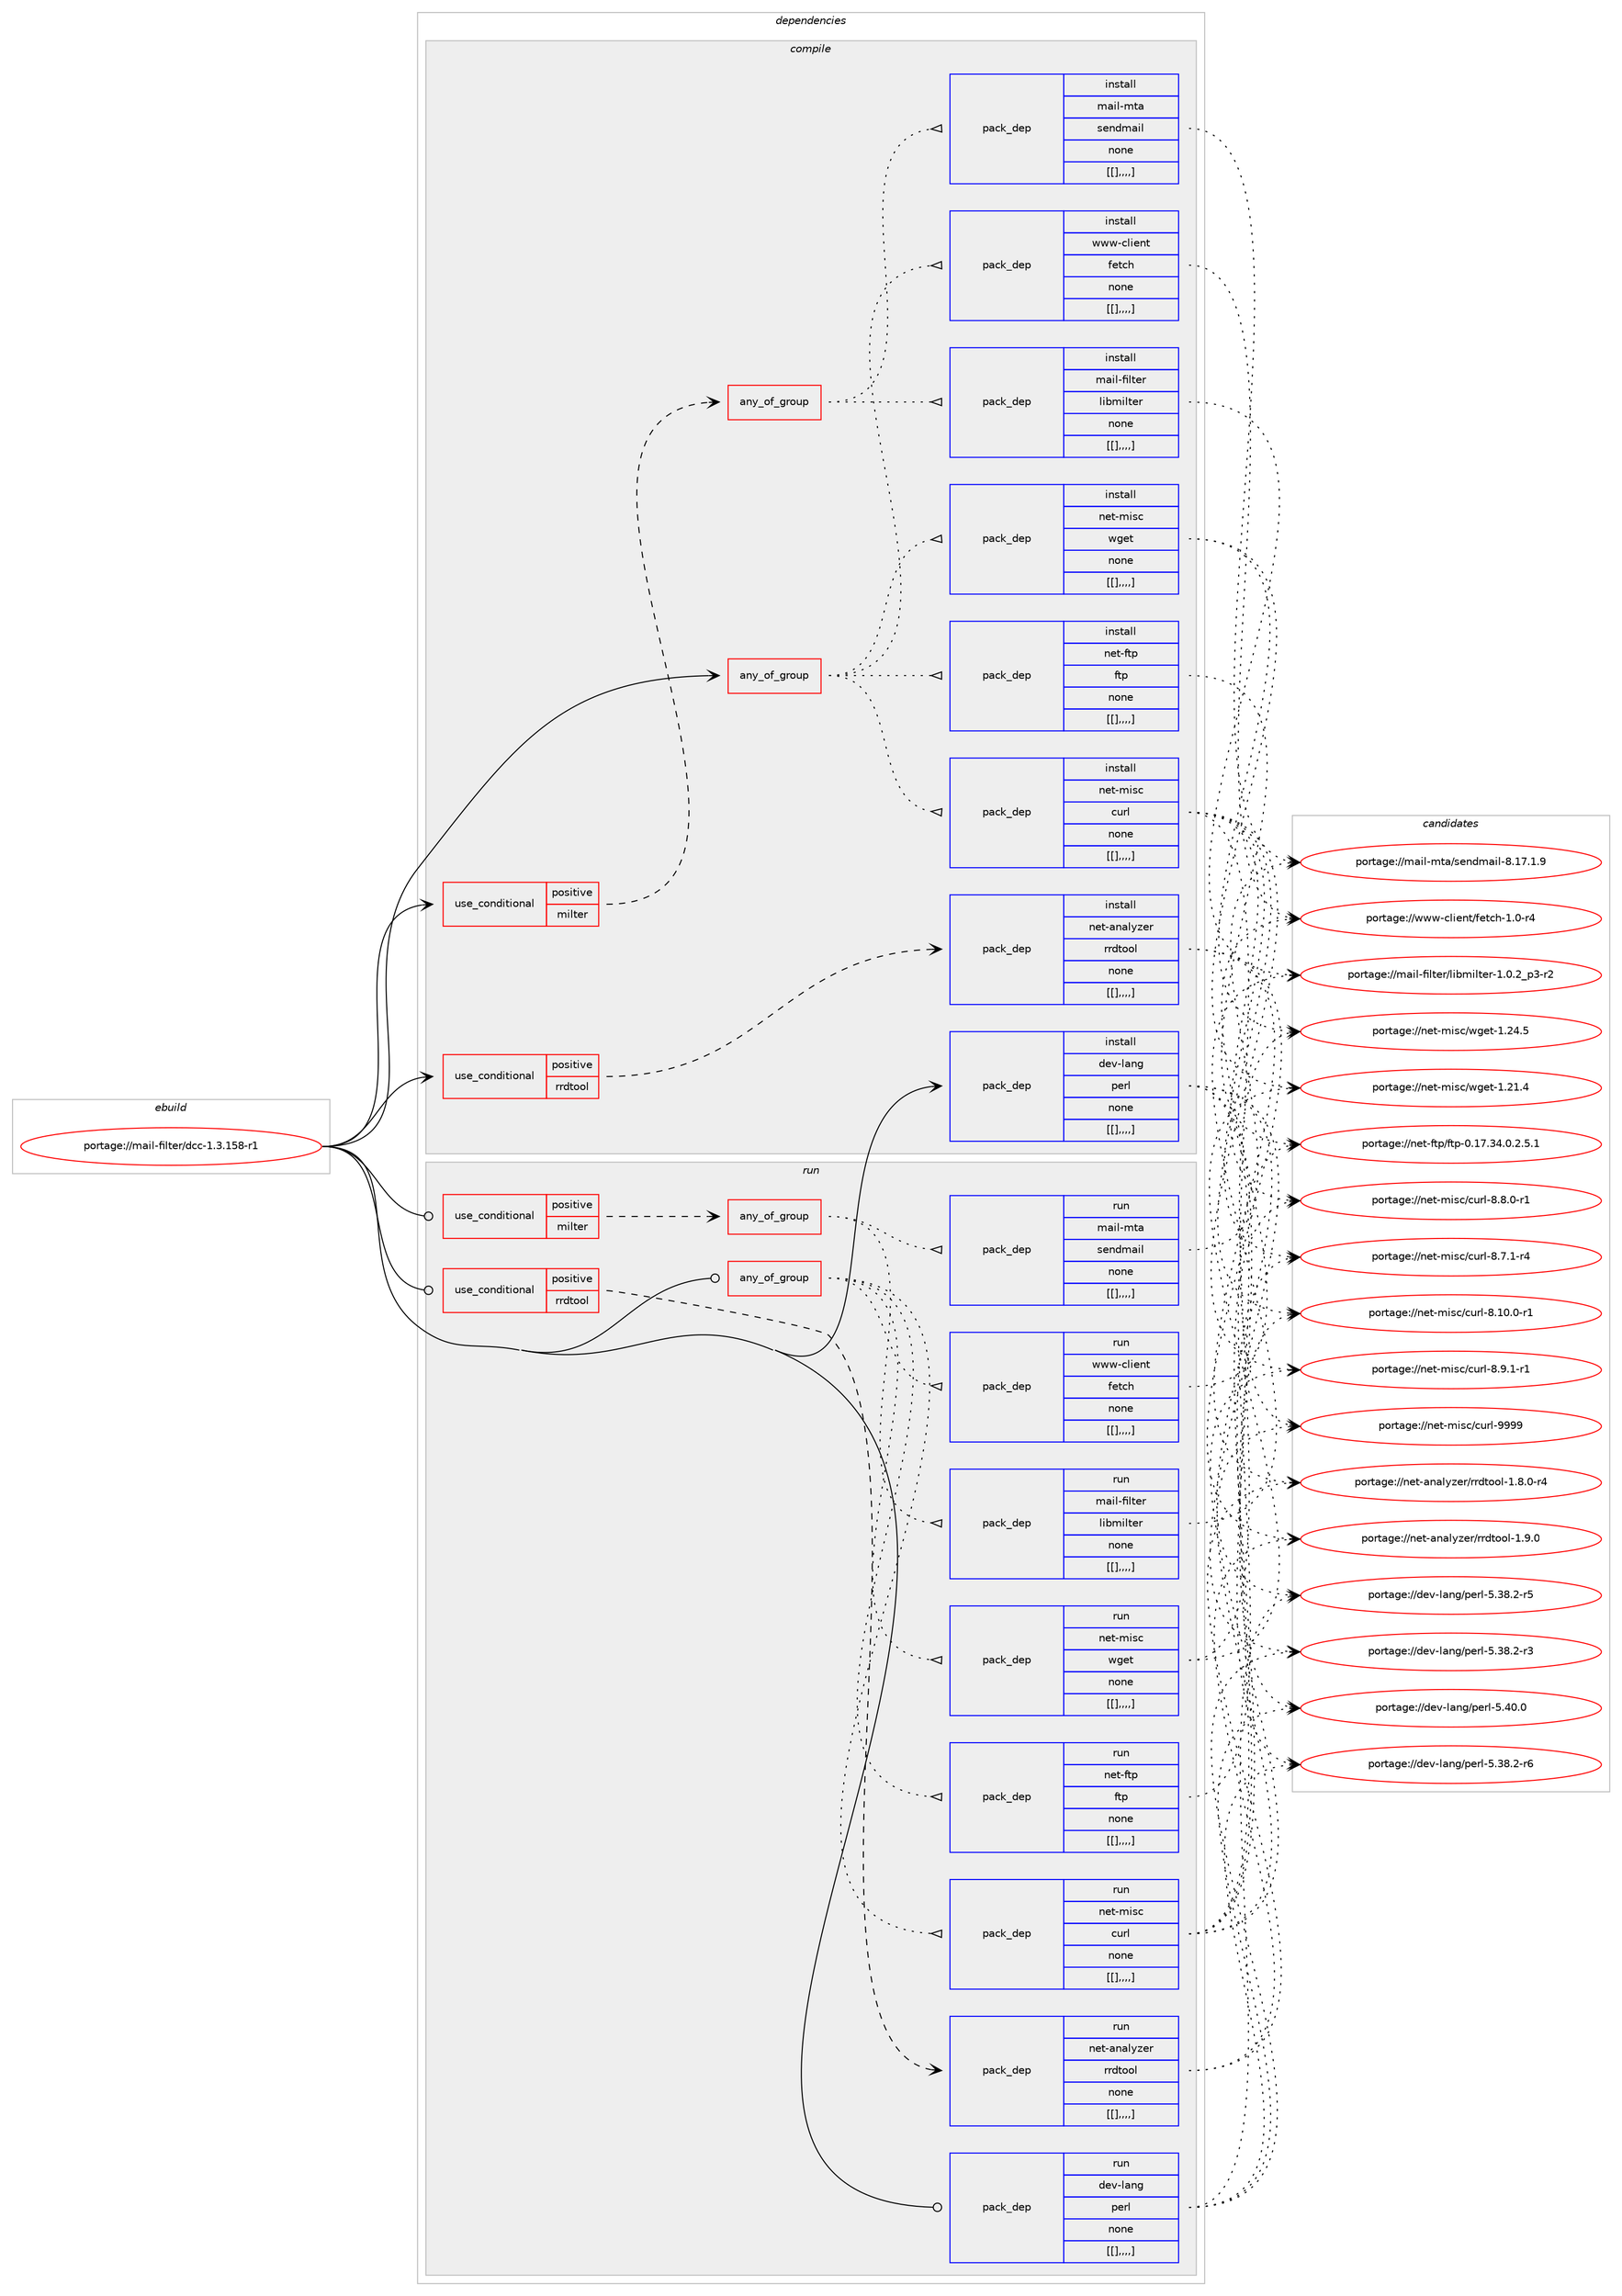 digraph prolog {

# *************
# Graph options
# *************

newrank=true;
concentrate=true;
compound=true;
graph [rankdir=LR,fontname=Helvetica,fontsize=10,ranksep=1.5];#, ranksep=2.5, nodesep=0.2];
edge  [arrowhead=vee];
node  [fontname=Helvetica,fontsize=10];

# **********
# The ebuild
# **********

subgraph cluster_leftcol {
color=gray;
label=<<i>ebuild</i>>;
id [label="portage://mail-filter/dcc-1.3.158-r1", color=red, width=4, href="../mail-filter/dcc-1.3.158-r1.svg"];
}

# ****************
# The dependencies
# ****************

subgraph cluster_midcol {
color=gray;
label=<<i>dependencies</i>>;
subgraph cluster_compile {
fillcolor="#eeeeee";
style=filled;
label=<<i>compile</i>>;
subgraph any2268 {
dependency292136 [label=<<TABLE BORDER="0" CELLBORDER="1" CELLSPACING="0" CELLPADDING="4"><TR><TD CELLPADDING="10">any_of_group</TD></TR></TABLE>>, shape=none, color=red];subgraph pack217113 {
dependency292137 [label=<<TABLE BORDER="0" CELLBORDER="1" CELLSPACING="0" CELLPADDING="4" WIDTH="220"><TR><TD ROWSPAN="6" CELLPADDING="30">pack_dep</TD></TR><TR><TD WIDTH="110">install</TD></TR><TR><TD>net-ftp</TD></TR><TR><TD>ftp</TD></TR><TR><TD>none</TD></TR><TR><TD>[[],,,,]</TD></TR></TABLE>>, shape=none, color=blue];
}
dependency292136:e -> dependency292137:w [weight=20,style="dotted",arrowhead="oinv"];
subgraph pack217114 {
dependency292138 [label=<<TABLE BORDER="0" CELLBORDER="1" CELLSPACING="0" CELLPADDING="4" WIDTH="220"><TR><TD ROWSPAN="6" CELLPADDING="30">pack_dep</TD></TR><TR><TD WIDTH="110">install</TD></TR><TR><TD>net-misc</TD></TR><TR><TD>curl</TD></TR><TR><TD>none</TD></TR><TR><TD>[[],,,,]</TD></TR></TABLE>>, shape=none, color=blue];
}
dependency292136:e -> dependency292138:w [weight=20,style="dotted",arrowhead="oinv"];
subgraph pack217115 {
dependency292139 [label=<<TABLE BORDER="0" CELLBORDER="1" CELLSPACING="0" CELLPADDING="4" WIDTH="220"><TR><TD ROWSPAN="6" CELLPADDING="30">pack_dep</TD></TR><TR><TD WIDTH="110">install</TD></TR><TR><TD>net-misc</TD></TR><TR><TD>wget</TD></TR><TR><TD>none</TD></TR><TR><TD>[[],,,,]</TD></TR></TABLE>>, shape=none, color=blue];
}
dependency292136:e -> dependency292139:w [weight=20,style="dotted",arrowhead="oinv"];
subgraph pack217116 {
dependency292140 [label=<<TABLE BORDER="0" CELLBORDER="1" CELLSPACING="0" CELLPADDING="4" WIDTH="220"><TR><TD ROWSPAN="6" CELLPADDING="30">pack_dep</TD></TR><TR><TD WIDTH="110">install</TD></TR><TR><TD>www-client</TD></TR><TR><TD>fetch</TD></TR><TR><TD>none</TD></TR><TR><TD>[[],,,,]</TD></TR></TABLE>>, shape=none, color=blue];
}
dependency292136:e -> dependency292140:w [weight=20,style="dotted",arrowhead="oinv"];
}
id:e -> dependency292136:w [weight=20,style="solid",arrowhead="vee"];
subgraph cond72593 {
dependency292141 [label=<<TABLE BORDER="0" CELLBORDER="1" CELLSPACING="0" CELLPADDING="4"><TR><TD ROWSPAN="3" CELLPADDING="10">use_conditional</TD></TR><TR><TD>positive</TD></TR><TR><TD>milter</TD></TR></TABLE>>, shape=none, color=red];
subgraph any2269 {
dependency292142 [label=<<TABLE BORDER="0" CELLBORDER="1" CELLSPACING="0" CELLPADDING="4"><TR><TD CELLPADDING="10">any_of_group</TD></TR></TABLE>>, shape=none, color=red];subgraph pack217117 {
dependency292143 [label=<<TABLE BORDER="0" CELLBORDER="1" CELLSPACING="0" CELLPADDING="4" WIDTH="220"><TR><TD ROWSPAN="6" CELLPADDING="30">pack_dep</TD></TR><TR><TD WIDTH="110">install</TD></TR><TR><TD>mail-filter</TD></TR><TR><TD>libmilter</TD></TR><TR><TD>none</TD></TR><TR><TD>[[],,,,]</TD></TR></TABLE>>, shape=none, color=blue];
}
dependency292142:e -> dependency292143:w [weight=20,style="dotted",arrowhead="oinv"];
subgraph pack217118 {
dependency292144 [label=<<TABLE BORDER="0" CELLBORDER="1" CELLSPACING="0" CELLPADDING="4" WIDTH="220"><TR><TD ROWSPAN="6" CELLPADDING="30">pack_dep</TD></TR><TR><TD WIDTH="110">install</TD></TR><TR><TD>mail-mta</TD></TR><TR><TD>sendmail</TD></TR><TR><TD>none</TD></TR><TR><TD>[[],,,,]</TD></TR></TABLE>>, shape=none, color=blue];
}
dependency292142:e -> dependency292144:w [weight=20,style="dotted",arrowhead="oinv"];
}
dependency292141:e -> dependency292142:w [weight=20,style="dashed",arrowhead="vee"];
}
id:e -> dependency292141:w [weight=20,style="solid",arrowhead="vee"];
subgraph cond72594 {
dependency292145 [label=<<TABLE BORDER="0" CELLBORDER="1" CELLSPACING="0" CELLPADDING="4"><TR><TD ROWSPAN="3" CELLPADDING="10">use_conditional</TD></TR><TR><TD>positive</TD></TR><TR><TD>rrdtool</TD></TR></TABLE>>, shape=none, color=red];
subgraph pack217119 {
dependency292146 [label=<<TABLE BORDER="0" CELLBORDER="1" CELLSPACING="0" CELLPADDING="4" WIDTH="220"><TR><TD ROWSPAN="6" CELLPADDING="30">pack_dep</TD></TR><TR><TD WIDTH="110">install</TD></TR><TR><TD>net-analyzer</TD></TR><TR><TD>rrdtool</TD></TR><TR><TD>none</TD></TR><TR><TD>[[],,,,]</TD></TR></TABLE>>, shape=none, color=blue];
}
dependency292145:e -> dependency292146:w [weight=20,style="dashed",arrowhead="vee"];
}
id:e -> dependency292145:w [weight=20,style="solid",arrowhead="vee"];
subgraph pack217120 {
dependency292147 [label=<<TABLE BORDER="0" CELLBORDER="1" CELLSPACING="0" CELLPADDING="4" WIDTH="220"><TR><TD ROWSPAN="6" CELLPADDING="30">pack_dep</TD></TR><TR><TD WIDTH="110">install</TD></TR><TR><TD>dev-lang</TD></TR><TR><TD>perl</TD></TR><TR><TD>none</TD></TR><TR><TD>[[],,,,]</TD></TR></TABLE>>, shape=none, color=blue];
}
id:e -> dependency292147:w [weight=20,style="solid",arrowhead="vee"];
}
subgraph cluster_compileandrun {
fillcolor="#eeeeee";
style=filled;
label=<<i>compile and run</i>>;
}
subgraph cluster_run {
fillcolor="#eeeeee";
style=filled;
label=<<i>run</i>>;
subgraph any2270 {
dependency292148 [label=<<TABLE BORDER="0" CELLBORDER="1" CELLSPACING="0" CELLPADDING="4"><TR><TD CELLPADDING="10">any_of_group</TD></TR></TABLE>>, shape=none, color=red];subgraph pack217121 {
dependency292149 [label=<<TABLE BORDER="0" CELLBORDER="1" CELLSPACING="0" CELLPADDING="4" WIDTH="220"><TR><TD ROWSPAN="6" CELLPADDING="30">pack_dep</TD></TR><TR><TD WIDTH="110">run</TD></TR><TR><TD>net-ftp</TD></TR><TR><TD>ftp</TD></TR><TR><TD>none</TD></TR><TR><TD>[[],,,,]</TD></TR></TABLE>>, shape=none, color=blue];
}
dependency292148:e -> dependency292149:w [weight=20,style="dotted",arrowhead="oinv"];
subgraph pack217122 {
dependency292150 [label=<<TABLE BORDER="0" CELLBORDER="1" CELLSPACING="0" CELLPADDING="4" WIDTH="220"><TR><TD ROWSPAN="6" CELLPADDING="30">pack_dep</TD></TR><TR><TD WIDTH="110">run</TD></TR><TR><TD>net-misc</TD></TR><TR><TD>curl</TD></TR><TR><TD>none</TD></TR><TR><TD>[[],,,,]</TD></TR></TABLE>>, shape=none, color=blue];
}
dependency292148:e -> dependency292150:w [weight=20,style="dotted",arrowhead="oinv"];
subgraph pack217123 {
dependency292151 [label=<<TABLE BORDER="0" CELLBORDER="1" CELLSPACING="0" CELLPADDING="4" WIDTH="220"><TR><TD ROWSPAN="6" CELLPADDING="30">pack_dep</TD></TR><TR><TD WIDTH="110">run</TD></TR><TR><TD>net-misc</TD></TR><TR><TD>wget</TD></TR><TR><TD>none</TD></TR><TR><TD>[[],,,,]</TD></TR></TABLE>>, shape=none, color=blue];
}
dependency292148:e -> dependency292151:w [weight=20,style="dotted",arrowhead="oinv"];
subgraph pack217124 {
dependency292152 [label=<<TABLE BORDER="0" CELLBORDER="1" CELLSPACING="0" CELLPADDING="4" WIDTH="220"><TR><TD ROWSPAN="6" CELLPADDING="30">pack_dep</TD></TR><TR><TD WIDTH="110">run</TD></TR><TR><TD>www-client</TD></TR><TR><TD>fetch</TD></TR><TR><TD>none</TD></TR><TR><TD>[[],,,,]</TD></TR></TABLE>>, shape=none, color=blue];
}
dependency292148:e -> dependency292152:w [weight=20,style="dotted",arrowhead="oinv"];
}
id:e -> dependency292148:w [weight=20,style="solid",arrowhead="odot"];
subgraph cond72595 {
dependency292153 [label=<<TABLE BORDER="0" CELLBORDER="1" CELLSPACING="0" CELLPADDING="4"><TR><TD ROWSPAN="3" CELLPADDING="10">use_conditional</TD></TR><TR><TD>positive</TD></TR><TR><TD>milter</TD></TR></TABLE>>, shape=none, color=red];
subgraph any2271 {
dependency292154 [label=<<TABLE BORDER="0" CELLBORDER="1" CELLSPACING="0" CELLPADDING="4"><TR><TD CELLPADDING="10">any_of_group</TD></TR></TABLE>>, shape=none, color=red];subgraph pack217125 {
dependency292155 [label=<<TABLE BORDER="0" CELLBORDER="1" CELLSPACING="0" CELLPADDING="4" WIDTH="220"><TR><TD ROWSPAN="6" CELLPADDING="30">pack_dep</TD></TR><TR><TD WIDTH="110">run</TD></TR><TR><TD>mail-filter</TD></TR><TR><TD>libmilter</TD></TR><TR><TD>none</TD></TR><TR><TD>[[],,,,]</TD></TR></TABLE>>, shape=none, color=blue];
}
dependency292154:e -> dependency292155:w [weight=20,style="dotted",arrowhead="oinv"];
subgraph pack217126 {
dependency292156 [label=<<TABLE BORDER="0" CELLBORDER="1" CELLSPACING="0" CELLPADDING="4" WIDTH="220"><TR><TD ROWSPAN="6" CELLPADDING="30">pack_dep</TD></TR><TR><TD WIDTH="110">run</TD></TR><TR><TD>mail-mta</TD></TR><TR><TD>sendmail</TD></TR><TR><TD>none</TD></TR><TR><TD>[[],,,,]</TD></TR></TABLE>>, shape=none, color=blue];
}
dependency292154:e -> dependency292156:w [weight=20,style="dotted",arrowhead="oinv"];
}
dependency292153:e -> dependency292154:w [weight=20,style="dashed",arrowhead="vee"];
}
id:e -> dependency292153:w [weight=20,style="solid",arrowhead="odot"];
subgraph cond72596 {
dependency292157 [label=<<TABLE BORDER="0" CELLBORDER="1" CELLSPACING="0" CELLPADDING="4"><TR><TD ROWSPAN="3" CELLPADDING="10">use_conditional</TD></TR><TR><TD>positive</TD></TR><TR><TD>rrdtool</TD></TR></TABLE>>, shape=none, color=red];
subgraph pack217127 {
dependency292158 [label=<<TABLE BORDER="0" CELLBORDER="1" CELLSPACING="0" CELLPADDING="4" WIDTH="220"><TR><TD ROWSPAN="6" CELLPADDING="30">pack_dep</TD></TR><TR><TD WIDTH="110">run</TD></TR><TR><TD>net-analyzer</TD></TR><TR><TD>rrdtool</TD></TR><TR><TD>none</TD></TR><TR><TD>[[],,,,]</TD></TR></TABLE>>, shape=none, color=blue];
}
dependency292157:e -> dependency292158:w [weight=20,style="dashed",arrowhead="vee"];
}
id:e -> dependency292157:w [weight=20,style="solid",arrowhead="odot"];
subgraph pack217128 {
dependency292159 [label=<<TABLE BORDER="0" CELLBORDER="1" CELLSPACING="0" CELLPADDING="4" WIDTH="220"><TR><TD ROWSPAN="6" CELLPADDING="30">pack_dep</TD></TR><TR><TD WIDTH="110">run</TD></TR><TR><TD>dev-lang</TD></TR><TR><TD>perl</TD></TR><TR><TD>none</TD></TR><TR><TD>[[],,,,]</TD></TR></TABLE>>, shape=none, color=blue];
}
id:e -> dependency292159:w [weight=20,style="solid",arrowhead="odot"];
}
}

# **************
# The candidates
# **************

subgraph cluster_choices {
rank=same;
color=gray;
label=<<i>candidates</i>>;

subgraph choice217113 {
color=black;
nodesep=1;
choice110101116451021161124710211611245484649554651524648465046534649 [label="portage://net-ftp/ftp-0.17.34.0.2.5.1", color=red, width=4,href="../net-ftp/ftp-0.17.34.0.2.5.1.svg"];
dependency292137:e -> choice110101116451021161124710211611245484649554651524648465046534649:w [style=dotted,weight="100"];
}
subgraph choice217114 {
color=black;
nodesep=1;
choice110101116451091051159947991171141084557575757 [label="portage://net-misc/curl-9999", color=red, width=4,href="../net-misc/curl-9999.svg"];
choice11010111645109105115994799117114108455646494846484511449 [label="portage://net-misc/curl-8.10.0-r1", color=red, width=4,href="../net-misc/curl-8.10.0-r1.svg"];
choice110101116451091051159947991171141084556465746494511449 [label="portage://net-misc/curl-8.9.1-r1", color=red, width=4,href="../net-misc/curl-8.9.1-r1.svg"];
choice110101116451091051159947991171141084556465646484511449 [label="portage://net-misc/curl-8.8.0-r1", color=red, width=4,href="../net-misc/curl-8.8.0-r1.svg"];
choice110101116451091051159947991171141084556465546494511452 [label="portage://net-misc/curl-8.7.1-r4", color=red, width=4,href="../net-misc/curl-8.7.1-r4.svg"];
dependency292138:e -> choice110101116451091051159947991171141084557575757:w [style=dotted,weight="100"];
dependency292138:e -> choice11010111645109105115994799117114108455646494846484511449:w [style=dotted,weight="100"];
dependency292138:e -> choice110101116451091051159947991171141084556465746494511449:w [style=dotted,weight="100"];
dependency292138:e -> choice110101116451091051159947991171141084556465646484511449:w [style=dotted,weight="100"];
dependency292138:e -> choice110101116451091051159947991171141084556465546494511452:w [style=dotted,weight="100"];
}
subgraph choice217115 {
color=black;
nodesep=1;
choice11010111645109105115994711910310111645494650524653 [label="portage://net-misc/wget-1.24.5", color=red, width=4,href="../net-misc/wget-1.24.5.svg"];
choice11010111645109105115994711910310111645494650494652 [label="portage://net-misc/wget-1.21.4", color=red, width=4,href="../net-misc/wget-1.21.4.svg"];
dependency292139:e -> choice11010111645109105115994711910310111645494650524653:w [style=dotted,weight="100"];
dependency292139:e -> choice11010111645109105115994711910310111645494650494652:w [style=dotted,weight="100"];
}
subgraph choice217116 {
color=black;
nodesep=1;
choice11911911945991081051011101164710210111699104454946484511452 [label="portage://www-client/fetch-1.0-r4", color=red, width=4,href="../www-client/fetch-1.0-r4.svg"];
dependency292140:e -> choice11911911945991081051011101164710210111699104454946484511452:w [style=dotted,weight="100"];
}
subgraph choice217117 {
color=black;
nodesep=1;
choice1099710510845102105108116101114471081059810910510811610111445494648465095112514511450 [label="portage://mail-filter/libmilter-1.0.2_p3-r2", color=red, width=4,href="../mail-filter/libmilter-1.0.2_p3-r2.svg"];
dependency292143:e -> choice1099710510845102105108116101114471081059810910510811610111445494648465095112514511450:w [style=dotted,weight="100"];
}
subgraph choice217118 {
color=black;
nodesep=1;
choice1099710510845109116974711510111010010997105108455646495546494657 [label="portage://mail-mta/sendmail-8.17.1.9", color=red, width=4,href="../mail-mta/sendmail-8.17.1.9.svg"];
dependency292144:e -> choice1099710510845109116974711510111010010997105108455646495546494657:w [style=dotted,weight="100"];
}
subgraph choice217119 {
color=black;
nodesep=1;
choice11010111645971109710812112210111447114114100116111111108454946574648 [label="portage://net-analyzer/rrdtool-1.9.0", color=red, width=4,href="../net-analyzer/rrdtool-1.9.0.svg"];
choice110101116459711097108121122101114471141141001161111111084549465646484511452 [label="portage://net-analyzer/rrdtool-1.8.0-r4", color=red, width=4,href="../net-analyzer/rrdtool-1.8.0-r4.svg"];
dependency292146:e -> choice11010111645971109710812112210111447114114100116111111108454946574648:w [style=dotted,weight="100"];
dependency292146:e -> choice110101116459711097108121122101114471141141001161111111084549465646484511452:w [style=dotted,weight="100"];
}
subgraph choice217120 {
color=black;
nodesep=1;
choice10010111845108971101034711210111410845534652484648 [label="portage://dev-lang/perl-5.40.0", color=red, width=4,href="../dev-lang/perl-5.40.0.svg"];
choice100101118451089711010347112101114108455346515646504511454 [label="portage://dev-lang/perl-5.38.2-r6", color=red, width=4,href="../dev-lang/perl-5.38.2-r6.svg"];
choice100101118451089711010347112101114108455346515646504511453 [label="portage://dev-lang/perl-5.38.2-r5", color=red, width=4,href="../dev-lang/perl-5.38.2-r5.svg"];
choice100101118451089711010347112101114108455346515646504511451 [label="portage://dev-lang/perl-5.38.2-r3", color=red, width=4,href="../dev-lang/perl-5.38.2-r3.svg"];
dependency292147:e -> choice10010111845108971101034711210111410845534652484648:w [style=dotted,weight="100"];
dependency292147:e -> choice100101118451089711010347112101114108455346515646504511454:w [style=dotted,weight="100"];
dependency292147:e -> choice100101118451089711010347112101114108455346515646504511453:w [style=dotted,weight="100"];
dependency292147:e -> choice100101118451089711010347112101114108455346515646504511451:w [style=dotted,weight="100"];
}
subgraph choice217121 {
color=black;
nodesep=1;
choice110101116451021161124710211611245484649554651524648465046534649 [label="portage://net-ftp/ftp-0.17.34.0.2.5.1", color=red, width=4,href="../net-ftp/ftp-0.17.34.0.2.5.1.svg"];
dependency292149:e -> choice110101116451021161124710211611245484649554651524648465046534649:w [style=dotted,weight="100"];
}
subgraph choice217122 {
color=black;
nodesep=1;
choice110101116451091051159947991171141084557575757 [label="portage://net-misc/curl-9999", color=red, width=4,href="../net-misc/curl-9999.svg"];
choice11010111645109105115994799117114108455646494846484511449 [label="portage://net-misc/curl-8.10.0-r1", color=red, width=4,href="../net-misc/curl-8.10.0-r1.svg"];
choice110101116451091051159947991171141084556465746494511449 [label="portage://net-misc/curl-8.9.1-r1", color=red, width=4,href="../net-misc/curl-8.9.1-r1.svg"];
choice110101116451091051159947991171141084556465646484511449 [label="portage://net-misc/curl-8.8.0-r1", color=red, width=4,href="../net-misc/curl-8.8.0-r1.svg"];
choice110101116451091051159947991171141084556465546494511452 [label="portage://net-misc/curl-8.7.1-r4", color=red, width=4,href="../net-misc/curl-8.7.1-r4.svg"];
dependency292150:e -> choice110101116451091051159947991171141084557575757:w [style=dotted,weight="100"];
dependency292150:e -> choice11010111645109105115994799117114108455646494846484511449:w [style=dotted,weight="100"];
dependency292150:e -> choice110101116451091051159947991171141084556465746494511449:w [style=dotted,weight="100"];
dependency292150:e -> choice110101116451091051159947991171141084556465646484511449:w [style=dotted,weight="100"];
dependency292150:e -> choice110101116451091051159947991171141084556465546494511452:w [style=dotted,weight="100"];
}
subgraph choice217123 {
color=black;
nodesep=1;
choice11010111645109105115994711910310111645494650524653 [label="portage://net-misc/wget-1.24.5", color=red, width=4,href="../net-misc/wget-1.24.5.svg"];
choice11010111645109105115994711910310111645494650494652 [label="portage://net-misc/wget-1.21.4", color=red, width=4,href="../net-misc/wget-1.21.4.svg"];
dependency292151:e -> choice11010111645109105115994711910310111645494650524653:w [style=dotted,weight="100"];
dependency292151:e -> choice11010111645109105115994711910310111645494650494652:w [style=dotted,weight="100"];
}
subgraph choice217124 {
color=black;
nodesep=1;
choice11911911945991081051011101164710210111699104454946484511452 [label="portage://www-client/fetch-1.0-r4", color=red, width=4,href="../www-client/fetch-1.0-r4.svg"];
dependency292152:e -> choice11911911945991081051011101164710210111699104454946484511452:w [style=dotted,weight="100"];
}
subgraph choice217125 {
color=black;
nodesep=1;
choice1099710510845102105108116101114471081059810910510811610111445494648465095112514511450 [label="portage://mail-filter/libmilter-1.0.2_p3-r2", color=red, width=4,href="../mail-filter/libmilter-1.0.2_p3-r2.svg"];
dependency292155:e -> choice1099710510845102105108116101114471081059810910510811610111445494648465095112514511450:w [style=dotted,weight="100"];
}
subgraph choice217126 {
color=black;
nodesep=1;
choice1099710510845109116974711510111010010997105108455646495546494657 [label="portage://mail-mta/sendmail-8.17.1.9", color=red, width=4,href="../mail-mta/sendmail-8.17.1.9.svg"];
dependency292156:e -> choice1099710510845109116974711510111010010997105108455646495546494657:w [style=dotted,weight="100"];
}
subgraph choice217127 {
color=black;
nodesep=1;
choice11010111645971109710812112210111447114114100116111111108454946574648 [label="portage://net-analyzer/rrdtool-1.9.0", color=red, width=4,href="../net-analyzer/rrdtool-1.9.0.svg"];
choice110101116459711097108121122101114471141141001161111111084549465646484511452 [label="portage://net-analyzer/rrdtool-1.8.0-r4", color=red, width=4,href="../net-analyzer/rrdtool-1.8.0-r4.svg"];
dependency292158:e -> choice11010111645971109710812112210111447114114100116111111108454946574648:w [style=dotted,weight="100"];
dependency292158:e -> choice110101116459711097108121122101114471141141001161111111084549465646484511452:w [style=dotted,weight="100"];
}
subgraph choice217128 {
color=black;
nodesep=1;
choice10010111845108971101034711210111410845534652484648 [label="portage://dev-lang/perl-5.40.0", color=red, width=4,href="../dev-lang/perl-5.40.0.svg"];
choice100101118451089711010347112101114108455346515646504511454 [label="portage://dev-lang/perl-5.38.2-r6", color=red, width=4,href="../dev-lang/perl-5.38.2-r6.svg"];
choice100101118451089711010347112101114108455346515646504511453 [label="portage://dev-lang/perl-5.38.2-r5", color=red, width=4,href="../dev-lang/perl-5.38.2-r5.svg"];
choice100101118451089711010347112101114108455346515646504511451 [label="portage://dev-lang/perl-5.38.2-r3", color=red, width=4,href="../dev-lang/perl-5.38.2-r3.svg"];
dependency292159:e -> choice10010111845108971101034711210111410845534652484648:w [style=dotted,weight="100"];
dependency292159:e -> choice100101118451089711010347112101114108455346515646504511454:w [style=dotted,weight="100"];
dependency292159:e -> choice100101118451089711010347112101114108455346515646504511453:w [style=dotted,weight="100"];
dependency292159:e -> choice100101118451089711010347112101114108455346515646504511451:w [style=dotted,weight="100"];
}
}

}
